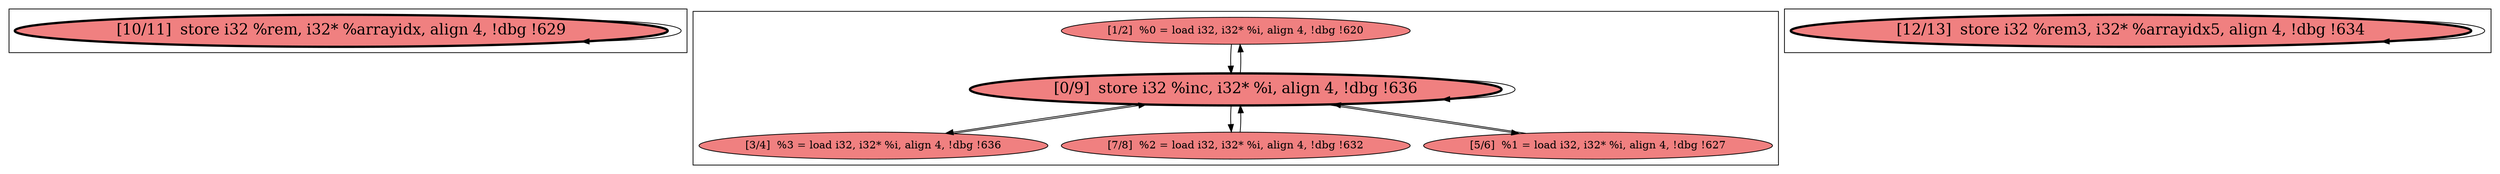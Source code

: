 
digraph G {





subgraph cluster2 {


node104 [penwidth=3.0,fontsize=20,fillcolor=lightcoral,label="[10/11]  store i32 %rem, i32* %arrayidx, align 4, !dbg !629",shape=ellipse,style=filled ]

node104->node104 [ ]


}

subgraph cluster0 {


node102 [fillcolor=lightcoral,label="[1/2]  %0 = load i32, i32* %i, align 4, !dbg !620",shape=ellipse,style=filled ]
node101 [penwidth=3.0,fontsize=20,fillcolor=lightcoral,label="[0/9]  store i32 %inc, i32* %i, align 4, !dbg !636",shape=ellipse,style=filled ]
node100 [fillcolor=lightcoral,label="[3/4]  %3 = load i32, i32* %i, align 4, !dbg !636",shape=ellipse,style=filled ]
node98 [fillcolor=lightcoral,label="[7/8]  %2 = load i32, i32* %i, align 4, !dbg !632",shape=ellipse,style=filled ]
node99 [fillcolor=lightcoral,label="[5/6]  %1 = load i32, i32* %i, align 4, !dbg !627",shape=ellipse,style=filled ]

node101->node100 [ ]
node100->node101 [ ]
node101->node98 [ ]
node101->node102 [ ]
node102->node101 [ ]
node101->node101 [ ]
node99->node101 [ ]
node101->node99 [ ]
node98->node101 [ ]


}

subgraph cluster1 {


node103 [penwidth=3.0,fontsize=20,fillcolor=lightcoral,label="[12/13]  store i32 %rem3, i32* %arrayidx5, align 4, !dbg !634",shape=ellipse,style=filled ]

node103->node103 [ ]


}

}
